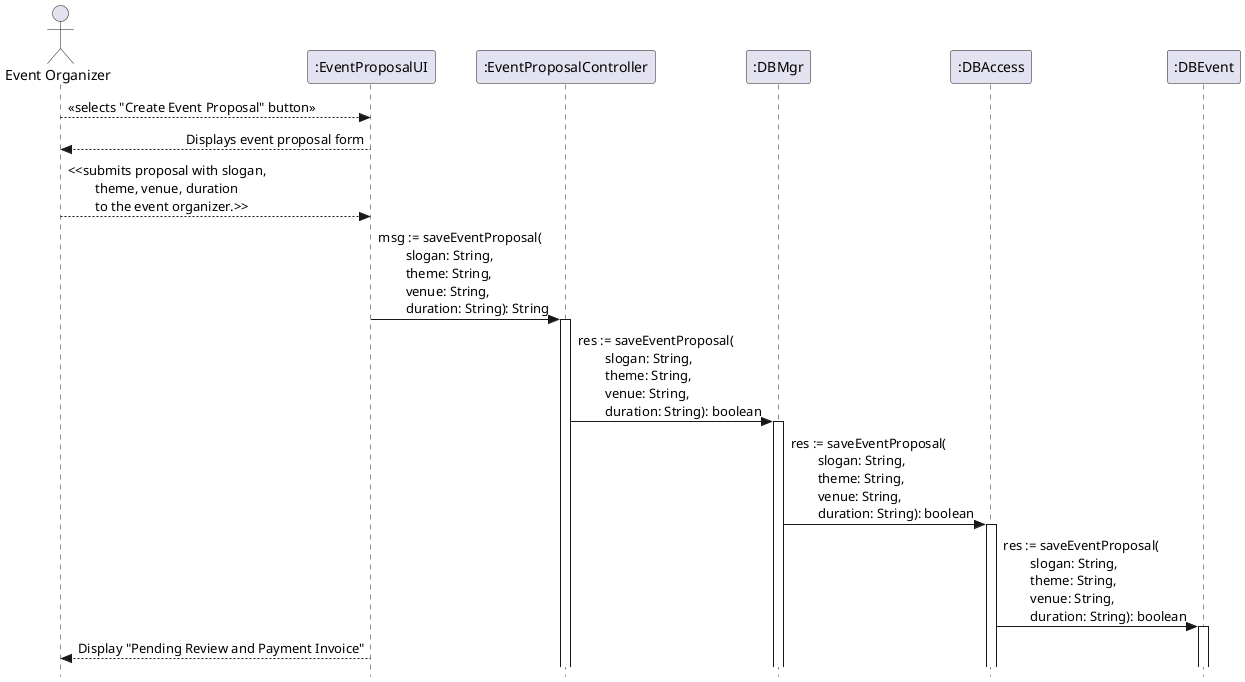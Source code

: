 @startuml EUC3DesignSequenceDiagramIteration3

skinparam linetype ortho
'skinparam backgroundColor transparent
'skinparam handwritten true
'skinparam monochrome true
'left to right direction
skinparam sequenceMessageAlign direction
hide empty members
hide empty description
skinparam classAttributeIconSize 0
skinparam style strictuml
autoactivate on

actor "Event Organizer" as User
participant ":EventProposalUI" as EventProposalUI
participant ":EventProposalController" as EventProposalController
participant ":DBMgr" as DBMgr
participant ":DBAccess" as DBAccess
participant ":DBEvent" as DBEvent

User --> EventProposalUI : <<selects "Create Event Proposal" button>>
EventProposalUI --> User : Displays event proposal form
User --> EventProposalUI : <<submits proposal with slogan,\n\ttheme, venue, duration\n\tto the event organizer.>>
EventProposalUI -> EventProposalController : msg := saveEventProposal(\n\tslogan: String,\n\ttheme: String,\n\tvenue: String,\n\tduration: String): String
EventProposalController -> DBMgr : res := saveEventProposal(\n\tslogan: String,\n\ttheme: String,\n\tvenue: String,\n\tduration: String): boolean
DBMgr -> DBAccess : res := saveEventProposal(\n\tslogan: String,\n\ttheme: String,\n\tvenue: String,\n\tduration: String): boolean
DBAccess -> DBEvent : res := saveEventProposal(\n\tslogan: String,\n\ttheme: String,\n\tvenue: String,\n\tduration: String): boolean
EventProposalUI --> User : Display "Pending Review and Payment Invoice"

@enduml